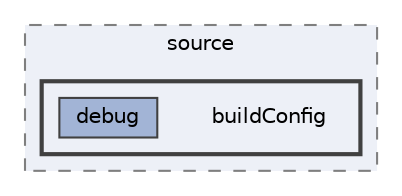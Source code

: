 digraph "build/path_provider_android/generated/source/buildConfig"
{
 // LATEX_PDF_SIZE
  bgcolor="transparent";
  edge [fontname=Helvetica,fontsize=10,labelfontname=Helvetica,labelfontsize=10];
  node [fontname=Helvetica,fontsize=10,shape=box,height=0.2,width=0.4];
  compound=true
  subgraph clusterdir_9a5355e5ad1bf5053502a35844b8ae77 {
    graph [ bgcolor="#edf0f7", pencolor="grey50", label="source", fontname=Helvetica,fontsize=10 style="filled,dashed", URL="dir_9a5355e5ad1bf5053502a35844b8ae77.html",tooltip=""]
  subgraph clusterdir_1753df5060dbf7ab155bc7e599a48a0a {
    graph [ bgcolor="#edf0f7", pencolor="grey25", label="", fontname=Helvetica,fontsize=10 style="filled,bold", URL="dir_1753df5060dbf7ab155bc7e599a48a0a.html",tooltip=""]
    dir_1753df5060dbf7ab155bc7e599a48a0a [shape=plaintext, label="buildConfig"];
  dir_64c982679676b3df8da94069766bfe03 [label="debug", fillcolor="#a2b4d6", color="grey25", style="filled", URL="dir_64c982679676b3df8da94069766bfe03.html",tooltip=""];
  }
  }
}
